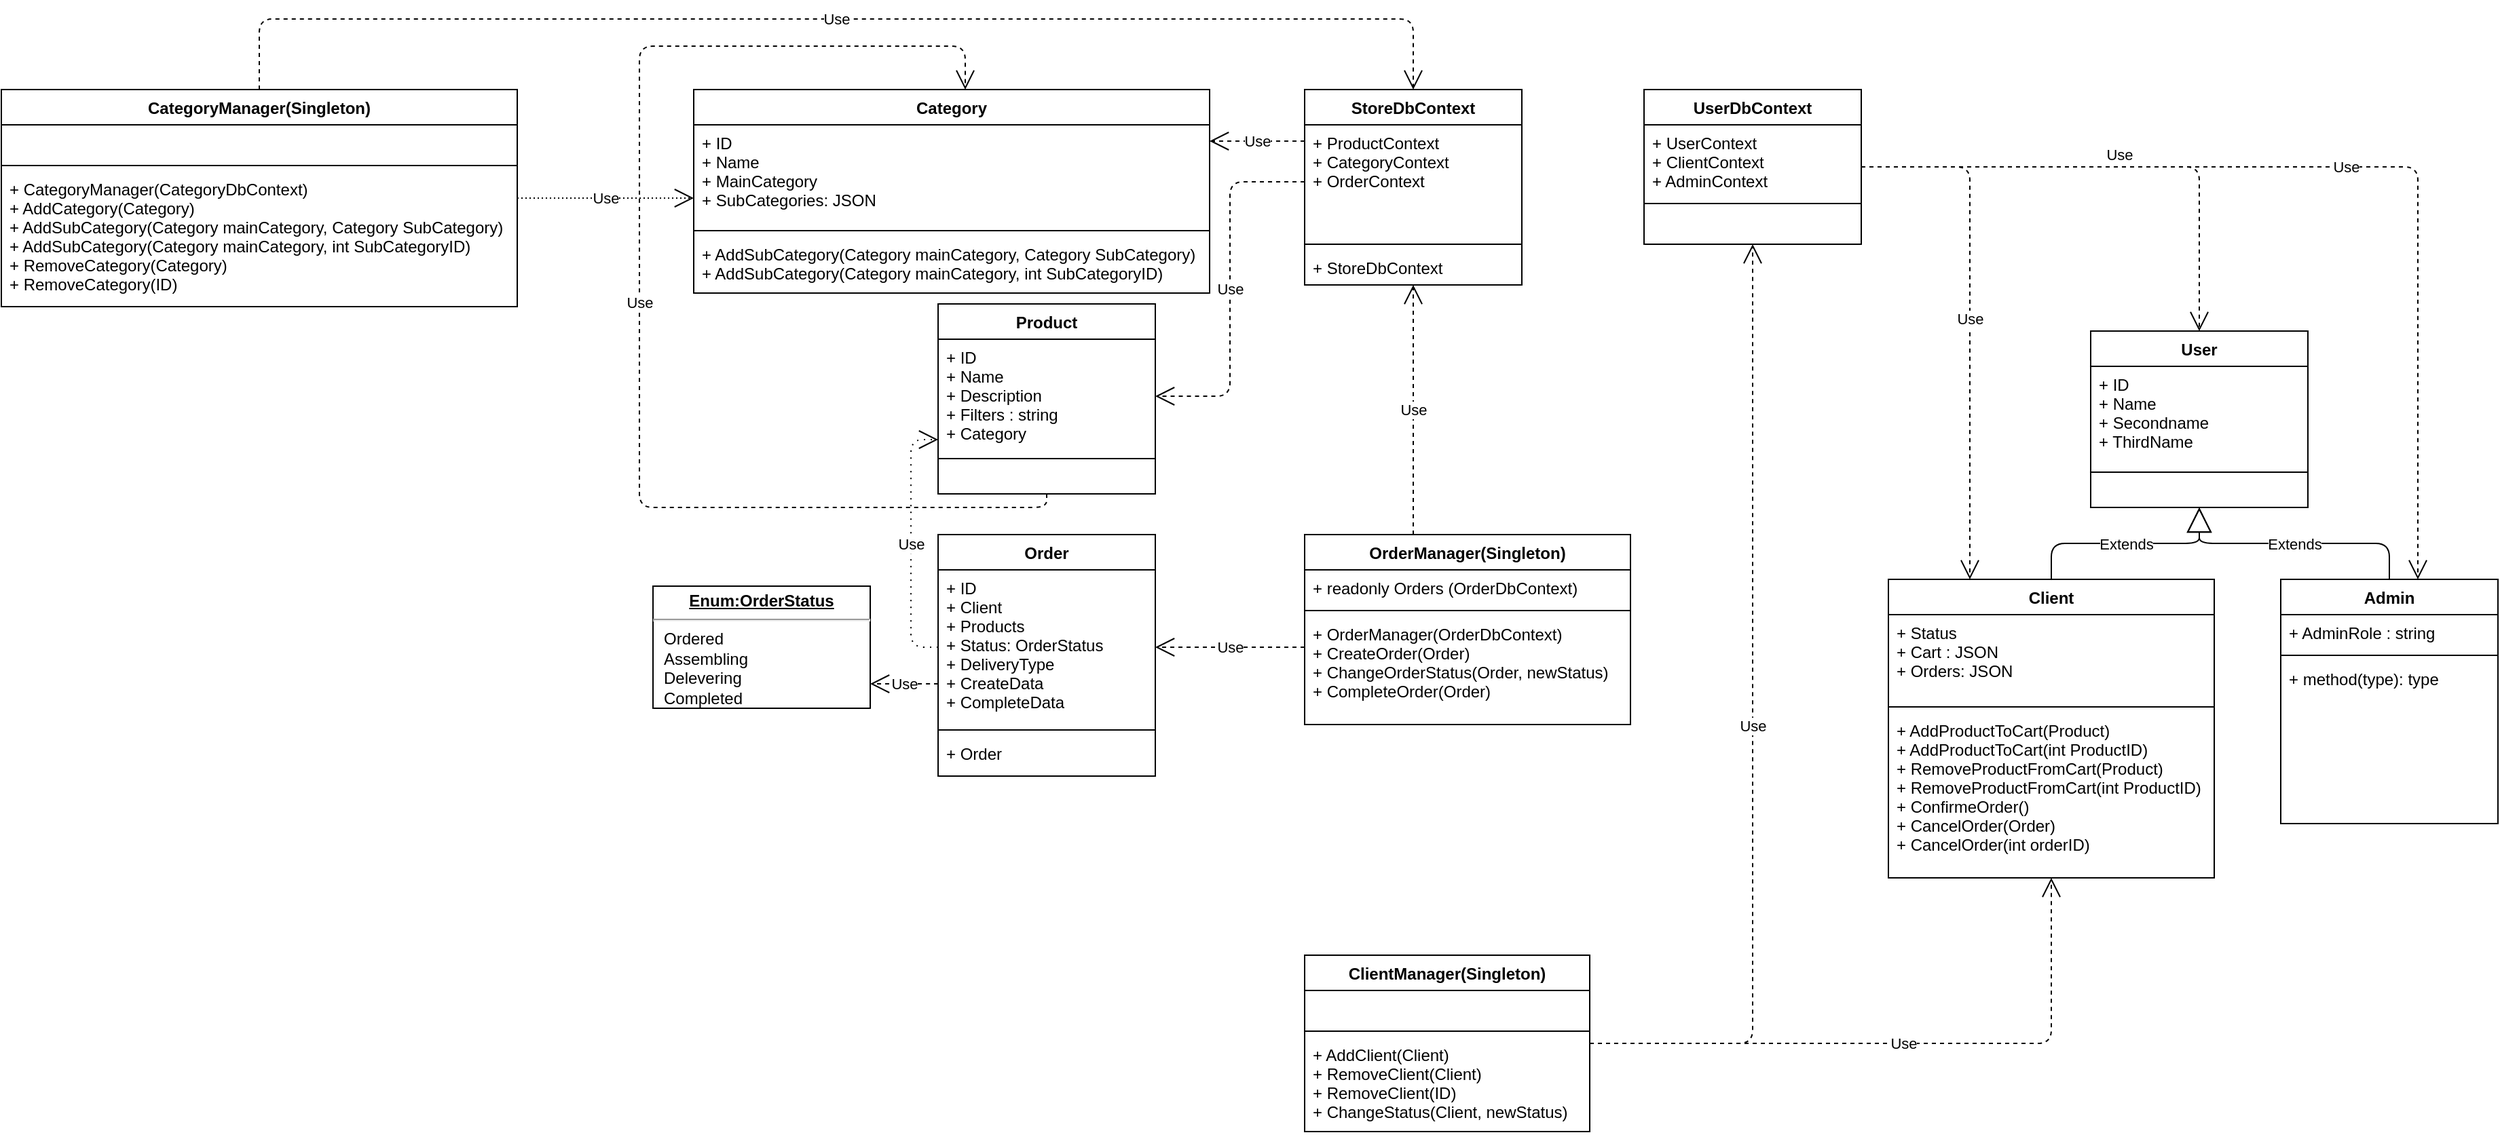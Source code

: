 <mxfile version="14.0.1" type="github">
  <diagram id="ccfgcRXVULgk-GNFtkvl" name="Page-1">
    <mxGraphModel dx="2208" dy="795" grid="1" gridSize="10" guides="1" tooltips="1" connect="1" arrows="1" fold="1" page="1" pageScale="1" pageWidth="827" pageHeight="1169" math="0" shadow="0">
      <root>
        <mxCell id="0" />
        <mxCell id="1" parent="0" />
        <mxCell id="t8-AK38QEtl_F5lhsWh6-1" value="Product" style="swimlane;fontStyle=1;align=center;verticalAlign=top;childLayout=stackLayout;horizontal=1;startSize=26;horizontalStack=0;resizeParent=1;resizeParentMax=0;resizeLast=0;collapsible=1;marginBottom=0;" parent="1" vertex="1">
          <mxGeometry x="370" y="270" width="160" height="140" as="geometry" />
        </mxCell>
        <mxCell id="t8-AK38QEtl_F5lhsWh6-2" value="+ ID&#xa;+ Name&#xa;+ Description&#xa;+ Filters : string&#xa;+ Category" style="text;strokeColor=none;fillColor=none;align=left;verticalAlign=top;spacingLeft=4;spacingRight=4;overflow=hidden;rotatable=0;points=[[0,0.5],[1,0.5]];portConstraint=eastwest;" parent="t8-AK38QEtl_F5lhsWh6-1" vertex="1">
          <mxGeometry y="26" width="160" height="84" as="geometry" />
        </mxCell>
        <mxCell id="t8-AK38QEtl_F5lhsWh6-3" value="" style="line;strokeWidth=1;fillColor=none;align=left;verticalAlign=middle;spacingTop=-1;spacingLeft=3;spacingRight=3;rotatable=0;labelPosition=right;points=[];portConstraint=eastwest;" parent="t8-AK38QEtl_F5lhsWh6-1" vertex="1">
          <mxGeometry y="110" width="160" height="8" as="geometry" />
        </mxCell>
        <mxCell id="t8-AK38QEtl_F5lhsWh6-4" value=" " style="text;strokeColor=none;fillColor=none;align=left;verticalAlign=top;spacingLeft=4;spacingRight=4;overflow=hidden;rotatable=0;points=[[0,0.5],[1,0.5]];portConstraint=eastwest;" parent="t8-AK38QEtl_F5lhsWh6-1" vertex="1">
          <mxGeometry y="118" width="160" height="22" as="geometry" />
        </mxCell>
        <mxCell id="xCEp696OU6FZXGWBjgtu-13" value="Category" style="swimlane;fontStyle=1;align=center;verticalAlign=top;childLayout=stackLayout;horizontal=1;startSize=26;horizontalStack=0;resizeParent=1;resizeParentMax=0;resizeLast=0;collapsible=1;marginBottom=0;" parent="1" vertex="1">
          <mxGeometry x="190" y="112" width="380" height="150" as="geometry" />
        </mxCell>
        <mxCell id="xCEp696OU6FZXGWBjgtu-14" value="+ ID&#xa;+ Name&#xa;+ MainCategory&#xa;+ SubCategories: JSON" style="text;strokeColor=none;fillColor=none;align=left;verticalAlign=top;spacingLeft=4;spacingRight=4;overflow=hidden;rotatable=0;points=[[0,0.5],[1,0.5]];portConstraint=eastwest;" parent="xCEp696OU6FZXGWBjgtu-13" vertex="1">
          <mxGeometry y="26" width="380" height="74" as="geometry" />
        </mxCell>
        <mxCell id="xCEp696OU6FZXGWBjgtu-15" value="" style="line;strokeWidth=1;fillColor=none;align=left;verticalAlign=middle;spacingTop=-1;spacingLeft=3;spacingRight=3;rotatable=0;labelPosition=right;points=[];portConstraint=eastwest;" parent="xCEp696OU6FZXGWBjgtu-13" vertex="1">
          <mxGeometry y="100" width="380" height="8" as="geometry" />
        </mxCell>
        <mxCell id="xCEp696OU6FZXGWBjgtu-16" value="+ AddSubCategory(Category mainCategory, Category SubCategory)&#xa;+ AddSubCategory(Category mainCategory, int SubCategoryID)" style="text;strokeColor=none;fillColor=none;align=left;verticalAlign=top;spacingLeft=4;spacingRight=4;overflow=hidden;rotatable=0;points=[[0,0.5],[1,0.5]];portConstraint=eastwest;" parent="xCEp696OU6FZXGWBjgtu-13" vertex="1">
          <mxGeometry y="108" width="380" height="42" as="geometry" />
        </mxCell>
        <mxCell id="Ko4EwIO6dEaTH60689tN-1" value="StoreDbContext" style="swimlane;fontStyle=1;align=center;verticalAlign=top;childLayout=stackLayout;horizontal=1;startSize=26;horizontalStack=0;resizeParent=1;resizeParentMax=0;resizeLast=0;collapsible=1;marginBottom=0;" parent="1" vertex="1">
          <mxGeometry x="640" y="112" width="160" height="144" as="geometry" />
        </mxCell>
        <mxCell id="Ko4EwIO6dEaTH60689tN-2" value="+ ProductContext&#xa;+ CategoryContext&#xa;+ OrderContext" style="text;strokeColor=none;fillColor=none;align=left;verticalAlign=top;spacingLeft=4;spacingRight=4;overflow=hidden;rotatable=0;points=[[0,0.5],[1,0.5]];portConstraint=eastwest;" parent="Ko4EwIO6dEaTH60689tN-1" vertex="1">
          <mxGeometry y="26" width="160" height="84" as="geometry" />
        </mxCell>
        <mxCell id="Ko4EwIO6dEaTH60689tN-3" value="" style="line;strokeWidth=1;fillColor=none;align=left;verticalAlign=middle;spacingTop=-1;spacingLeft=3;spacingRight=3;rotatable=0;labelPosition=right;points=[];portConstraint=eastwest;" parent="Ko4EwIO6dEaTH60689tN-1" vertex="1">
          <mxGeometry y="110" width="160" height="8" as="geometry" />
        </mxCell>
        <mxCell id="Ko4EwIO6dEaTH60689tN-4" value="+ StoreDbContext" style="text;strokeColor=none;fillColor=none;align=left;verticalAlign=top;spacingLeft=4;spacingRight=4;overflow=hidden;rotatable=0;points=[[0,0.5],[1,0.5]];portConstraint=eastwest;" parent="Ko4EwIO6dEaTH60689tN-1" vertex="1">
          <mxGeometry y="118" width="160" height="26" as="geometry" />
        </mxCell>
        <mxCell id="Ko4EwIO6dEaTH60689tN-9" value="User" style="swimlane;fontStyle=1;align=center;verticalAlign=top;childLayout=stackLayout;horizontal=1;startSize=26;horizontalStack=0;resizeParent=1;resizeParentMax=0;resizeLast=0;collapsible=1;marginBottom=0;" parent="1" vertex="1">
          <mxGeometry x="1219" y="290" width="160" height="130" as="geometry" />
        </mxCell>
        <mxCell id="Ko4EwIO6dEaTH60689tN-10" value="+ ID&#xa;+ Name&#xa;+ Secondname&#xa;+ ThirdName" style="text;strokeColor=none;fillColor=none;align=left;verticalAlign=top;spacingLeft=4;spacingRight=4;overflow=hidden;rotatable=0;points=[[0,0.5],[1,0.5]];portConstraint=eastwest;" parent="Ko4EwIO6dEaTH60689tN-9" vertex="1">
          <mxGeometry y="26" width="160" height="74" as="geometry" />
        </mxCell>
        <mxCell id="Ko4EwIO6dEaTH60689tN-11" value="" style="line;strokeWidth=1;fillColor=none;align=left;verticalAlign=middle;spacingTop=-1;spacingLeft=3;spacingRight=3;rotatable=0;labelPosition=right;points=[];portConstraint=eastwest;" parent="Ko4EwIO6dEaTH60689tN-9" vertex="1">
          <mxGeometry y="100" width="160" height="8" as="geometry" />
        </mxCell>
        <mxCell id="Ko4EwIO6dEaTH60689tN-12" value=" " style="text;strokeColor=none;fillColor=none;align=left;verticalAlign=top;spacingLeft=4;spacingRight=4;overflow=hidden;rotatable=0;points=[[0,0.5],[1,0.5]];portConstraint=eastwest;" parent="Ko4EwIO6dEaTH60689tN-9" vertex="1">
          <mxGeometry y="108" width="160" height="22" as="geometry" />
        </mxCell>
        <mxCell id="Ko4EwIO6dEaTH60689tN-13" value="Client" style="swimlane;fontStyle=1;align=center;verticalAlign=top;childLayout=stackLayout;horizontal=1;startSize=26;horizontalStack=0;resizeParent=1;resizeParentMax=0;resizeLast=0;collapsible=1;marginBottom=0;" parent="1" vertex="1">
          <mxGeometry x="1070" y="473" width="240" height="220" as="geometry" />
        </mxCell>
        <mxCell id="Ko4EwIO6dEaTH60689tN-14" value="+ Status&#xa;+ Cart : JSON&#xa;+ Orders: JSON" style="text;strokeColor=none;fillColor=none;align=left;verticalAlign=top;spacingLeft=4;spacingRight=4;overflow=hidden;rotatable=0;points=[[0,0.5],[1,0.5]];portConstraint=eastwest;" parent="Ko4EwIO6dEaTH60689tN-13" vertex="1">
          <mxGeometry y="26" width="240" height="64" as="geometry" />
        </mxCell>
        <mxCell id="Ko4EwIO6dEaTH60689tN-15" value="" style="line;strokeWidth=1;fillColor=none;align=left;verticalAlign=middle;spacingTop=-1;spacingLeft=3;spacingRight=3;rotatable=0;labelPosition=right;points=[];portConstraint=eastwest;" parent="Ko4EwIO6dEaTH60689tN-13" vertex="1">
          <mxGeometry y="90" width="240" height="8" as="geometry" />
        </mxCell>
        <mxCell id="Ko4EwIO6dEaTH60689tN-16" value="+ AddProductToCart(Product)&#xa;+ AddProductToCart(int ProductID)&#xa;+ RemoveProductFromCart(Product)&#xa;+ RemoveProductFromCart(int ProductID)&#xa;+ ConfirmeOrder()&#xa;+ CancelOrder(Order)&#xa;+ CancelOrder(int orderID)" style="text;strokeColor=none;fillColor=none;align=left;verticalAlign=top;spacingLeft=4;spacingRight=4;overflow=hidden;rotatable=0;points=[[0,0.5],[1,0.5]];portConstraint=eastwest;" parent="Ko4EwIO6dEaTH60689tN-13" vertex="1">
          <mxGeometry y="98" width="240" height="122" as="geometry" />
        </mxCell>
        <mxCell id="Ko4EwIO6dEaTH60689tN-17" value="Admin" style="swimlane;fontStyle=1;align=center;verticalAlign=top;childLayout=stackLayout;horizontal=1;startSize=26;horizontalStack=0;resizeParent=1;resizeParentMax=0;resizeLast=0;collapsible=1;marginBottom=0;" parent="1" vertex="1">
          <mxGeometry x="1359" y="473" width="160" height="180" as="geometry" />
        </mxCell>
        <mxCell id="Ko4EwIO6dEaTH60689tN-18" value="+ AdminRole : string" style="text;strokeColor=none;fillColor=none;align=left;verticalAlign=top;spacingLeft=4;spacingRight=4;overflow=hidden;rotatable=0;points=[[0,0.5],[1,0.5]];portConstraint=eastwest;" parent="Ko4EwIO6dEaTH60689tN-17" vertex="1">
          <mxGeometry y="26" width="160" height="26" as="geometry" />
        </mxCell>
        <mxCell id="Ko4EwIO6dEaTH60689tN-19" value="" style="line;strokeWidth=1;fillColor=none;align=left;verticalAlign=middle;spacingTop=-1;spacingLeft=3;spacingRight=3;rotatable=0;labelPosition=right;points=[];portConstraint=eastwest;" parent="Ko4EwIO6dEaTH60689tN-17" vertex="1">
          <mxGeometry y="52" width="160" height="8" as="geometry" />
        </mxCell>
        <mxCell id="Ko4EwIO6dEaTH60689tN-20" value="+ method(type): type" style="text;strokeColor=none;fillColor=none;align=left;verticalAlign=top;spacingLeft=4;spacingRight=4;overflow=hidden;rotatable=0;points=[[0,0.5],[1,0.5]];portConstraint=eastwest;" parent="Ko4EwIO6dEaTH60689tN-17" vertex="1">
          <mxGeometry y="60" width="160" height="120" as="geometry" />
        </mxCell>
        <mxCell id="Ko4EwIO6dEaTH60689tN-21" value="Extends" style="endArrow=block;endSize=16;endFill=0;html=1;edgeStyle=orthogonalEdgeStyle;" parent="1" source="Ko4EwIO6dEaTH60689tN-13" target="Ko4EwIO6dEaTH60689tN-9" edge="1">
          <mxGeometry width="160" relative="1" as="geometry">
            <mxPoint x="819" y="583" as="sourcePoint" />
            <mxPoint x="1299" y="473" as="targetPoint" />
          </mxGeometry>
        </mxCell>
        <mxCell id="Ko4EwIO6dEaTH60689tN-22" value="Extends" style="endArrow=block;endSize=16;endFill=0;html=1;edgeStyle=orthogonalEdgeStyle;" parent="1" source="Ko4EwIO6dEaTH60689tN-17" target="Ko4EwIO6dEaTH60689tN-9" edge="1">
          <mxGeometry width="160" relative="1" as="geometry">
            <mxPoint x="1339" y="473" as="sourcePoint" />
            <mxPoint x="1499" y="473" as="targetPoint" />
          </mxGeometry>
        </mxCell>
        <mxCell id="Ko4EwIO6dEaTH60689tN-31" value="Order" style="swimlane;fontStyle=1;align=center;verticalAlign=top;childLayout=stackLayout;horizontal=1;startSize=26;horizontalStack=0;resizeParent=1;resizeParentMax=0;resizeLast=0;collapsible=1;marginBottom=0;" parent="1" vertex="1">
          <mxGeometry x="370" y="440" width="160" height="178" as="geometry" />
        </mxCell>
        <mxCell id="Ko4EwIO6dEaTH60689tN-32" value="+ ID&#xa;+ Client&#xa;+ Products&#xa;+ Status: OrderStatus&#xa;+ DeliveryType&#xa;+ CreateData&#xa;+ CompleteData" style="text;strokeColor=none;fillColor=none;align=left;verticalAlign=top;spacingLeft=4;spacingRight=4;overflow=hidden;rotatable=0;points=[[0,0.5],[1,0.5]];portConstraint=eastwest;" parent="Ko4EwIO6dEaTH60689tN-31" vertex="1">
          <mxGeometry y="26" width="160" height="114" as="geometry" />
        </mxCell>
        <mxCell id="Ko4EwIO6dEaTH60689tN-33" value="" style="line;strokeWidth=1;fillColor=none;align=left;verticalAlign=middle;spacingTop=-1;spacingLeft=3;spacingRight=3;rotatable=0;labelPosition=right;points=[];portConstraint=eastwest;" parent="Ko4EwIO6dEaTH60689tN-31" vertex="1">
          <mxGeometry y="140" width="160" height="8" as="geometry" />
        </mxCell>
        <mxCell id="Ko4EwIO6dEaTH60689tN-34" value="+ Order" style="text;strokeColor=none;fillColor=none;align=left;verticalAlign=top;spacingLeft=4;spacingRight=4;overflow=hidden;rotatable=0;points=[[0,0.5],[1,0.5]];portConstraint=eastwest;" parent="Ko4EwIO6dEaTH60689tN-31" vertex="1">
          <mxGeometry y="148" width="160" height="30" as="geometry" />
        </mxCell>
        <mxCell id="5tQaKlca7w6gPAvnw7rY-1" value="&lt;p style=&quot;margin: 0px ; margin-top: 4px ; text-align: center ; text-decoration: underline&quot;&gt;&lt;b&gt;Enum:OrderStatus&lt;/b&gt;&lt;/p&gt;&lt;hr&gt;&lt;p style=&quot;margin: 0px ; margin-left: 8px&quot;&gt;Ordered&lt;br&gt;Assembling&lt;/p&gt;&lt;p style=&quot;margin: 0px ; margin-left: 8px&quot;&gt;Delevering&lt;/p&gt;&lt;p style=&quot;margin: 0px ; margin-left: 8px&quot;&gt;Completed&lt;/p&gt;" style="verticalAlign=top;align=left;overflow=fill;fontSize=12;fontFamily=Helvetica;html=1;" parent="1" vertex="1">
          <mxGeometry x="160" y="478" width="160" height="90" as="geometry" />
        </mxCell>
        <mxCell id="5tQaKlca7w6gPAvnw7rY-4" value="OrderManager(Singleton)" style="swimlane;fontStyle=1;align=center;verticalAlign=top;childLayout=stackLayout;horizontal=1;startSize=26;horizontalStack=0;resizeParent=1;resizeParentMax=0;resizeLast=0;collapsible=1;marginBottom=0;" parent="1" vertex="1">
          <mxGeometry x="640" y="440" width="240" height="140" as="geometry" />
        </mxCell>
        <mxCell id="5tQaKlca7w6gPAvnw7rY-5" value="+ readonly Orders (OrderDbContext)" style="text;strokeColor=none;fillColor=none;align=left;verticalAlign=top;spacingLeft=4;spacingRight=4;overflow=hidden;rotatable=0;points=[[0,0.5],[1,0.5]];portConstraint=eastwest;" parent="5tQaKlca7w6gPAvnw7rY-4" vertex="1">
          <mxGeometry y="26" width="240" height="26" as="geometry" />
        </mxCell>
        <mxCell id="5tQaKlca7w6gPAvnw7rY-6" value="" style="line;strokeWidth=1;fillColor=none;align=left;verticalAlign=middle;spacingTop=-1;spacingLeft=3;spacingRight=3;rotatable=0;labelPosition=right;points=[];portConstraint=eastwest;" parent="5tQaKlca7w6gPAvnw7rY-4" vertex="1">
          <mxGeometry y="52" width="240" height="8" as="geometry" />
        </mxCell>
        <mxCell id="5tQaKlca7w6gPAvnw7rY-7" value="+ OrderManager(OrderDbContext)&#xa;+ CreateOrder(Order)&#xa;+ ChangeOrderStatus(Order, newStatus)&#xa;+ CompleteOrder(Order)" style="text;strokeColor=none;fillColor=none;align=left;verticalAlign=top;spacingLeft=4;spacingRight=4;overflow=hidden;rotatable=0;points=[[0,0.5],[1,0.5]];portConstraint=eastwest;" parent="5tQaKlca7w6gPAvnw7rY-4" vertex="1">
          <mxGeometry y="60" width="240" height="80" as="geometry" />
        </mxCell>
        <mxCell id="5tQaKlca7w6gPAvnw7rY-8" value="Use" style="endArrow=open;endSize=12;dashed=1;html=1;edgeStyle=orthogonalEdgeStyle;" parent="1" source="Ko4EwIO6dEaTH60689tN-31" target="5tQaKlca7w6gPAvnw7rY-1" edge="1">
          <mxGeometry width="160" relative="1" as="geometry">
            <mxPoint x="220" y="660" as="sourcePoint" />
            <mxPoint x="380" y="660" as="targetPoint" />
            <Array as="points">
              <mxPoint x="360" y="550" />
              <mxPoint x="360" y="550" />
            </Array>
          </mxGeometry>
        </mxCell>
        <mxCell id="5tQaKlca7w6gPAvnw7rY-9" value="Use" style="endArrow=open;endSize=12;dashed=1;html=1;exitX=0;exitY=0.5;exitDx=0;exitDy=0;entryX=1;entryY=0.5;entryDx=0;entryDy=0;edgeStyle=orthogonalEdgeStyle;" parent="1" source="Ko4EwIO6dEaTH60689tN-2" target="t8-AK38QEtl_F5lhsWh6-2" edge="1">
          <mxGeometry width="160" relative="1" as="geometry">
            <mxPoint x="800" y="360" as="sourcePoint" />
            <mxPoint x="640" y="360" as="targetPoint" />
          </mxGeometry>
        </mxCell>
        <mxCell id="5tQaKlca7w6gPAvnw7rY-10" value="Use" style="endArrow=open;endSize=12;dashed=1;html=1;edgeStyle=orthogonalEdgeStyle;" parent="1" source="Ko4EwIO6dEaTH60689tN-1" target="xCEp696OU6FZXGWBjgtu-13" edge="1">
          <mxGeometry width="160" relative="1" as="geometry">
            <mxPoint x="700" y="160" as="sourcePoint" />
            <mxPoint x="540" y="160" as="targetPoint" />
            <Array as="points">
              <mxPoint x="600" y="150" />
              <mxPoint x="600" y="150" />
            </Array>
          </mxGeometry>
        </mxCell>
        <mxCell id="5tQaKlca7w6gPAvnw7rY-12" value="Use" style="endArrow=open;endSize=12;dashed=1;html=1;entryX=1;entryY=0.5;entryDx=0;entryDy=0;edgeStyle=orthogonalEdgeStyle;" parent="1" source="5tQaKlca7w6gPAvnw7rY-4" target="Ko4EwIO6dEaTH60689tN-32" edge="1">
          <mxGeometry width="160" relative="1" as="geometry">
            <mxPoint x="500" y="650" as="sourcePoint" />
            <mxPoint x="660" y="650" as="targetPoint" />
            <Array as="points">
              <mxPoint x="610" y="523" />
              <mxPoint x="610" y="523" />
            </Array>
          </mxGeometry>
        </mxCell>
        <mxCell id="5tQaKlca7w6gPAvnw7rY-13" value="Use" style="endArrow=open;endSize=12;dashed=1;html=1;edgeStyle=orthogonalEdgeStyle;dashPattern=1 4;" parent="1" source="Ko4EwIO6dEaTH60689tN-31" target="t8-AK38QEtl_F5lhsWh6-1" edge="1">
          <mxGeometry width="160" relative="1" as="geometry">
            <mxPoint x="190" y="390" as="sourcePoint" />
            <mxPoint x="350" y="390" as="targetPoint" />
            <Array as="points">
              <mxPoint x="350" y="523" />
              <mxPoint x="350" y="370" />
            </Array>
          </mxGeometry>
        </mxCell>
        <mxCell id="5tQaKlca7w6gPAvnw7rY-14" value="Use" style="endArrow=open;endSize=12;dashed=1;html=1;edgeStyle=orthogonalEdgeStyle;" parent="1" source="t8-AK38QEtl_F5lhsWh6-1" target="xCEp696OU6FZXGWBjgtu-13" edge="1">
          <mxGeometry width="160" relative="1" as="geometry">
            <mxPoint x="200" y="210" as="sourcePoint" />
            <mxPoint x="360" y="210" as="targetPoint" />
            <Array as="points">
              <mxPoint x="450" y="420" />
              <mxPoint x="150" y="420" />
              <mxPoint x="150" y="80" />
              <mxPoint x="390" y="80" />
            </Array>
          </mxGeometry>
        </mxCell>
        <mxCell id="5tQaKlca7w6gPAvnw7rY-19" value="CategoryManager(Singleton)" style="swimlane;fontStyle=1;align=center;verticalAlign=top;childLayout=stackLayout;horizontal=1;startSize=26;horizontalStack=0;resizeParent=1;resizeParentMax=0;resizeLast=0;collapsible=1;marginBottom=0;" parent="1" vertex="1">
          <mxGeometry x="-320" y="112" width="380" height="160" as="geometry" />
        </mxCell>
        <mxCell id="5tQaKlca7w6gPAvnw7rY-20" value=" " style="text;strokeColor=none;fillColor=none;align=left;verticalAlign=top;spacingLeft=4;spacingRight=4;overflow=hidden;rotatable=0;points=[[0,0.5],[1,0.5]];portConstraint=eastwest;" parent="5tQaKlca7w6gPAvnw7rY-19" vertex="1">
          <mxGeometry y="26" width="380" height="26" as="geometry" />
        </mxCell>
        <mxCell id="5tQaKlca7w6gPAvnw7rY-21" value="" style="line;strokeWidth=1;fillColor=none;align=left;verticalAlign=middle;spacingTop=-1;spacingLeft=3;spacingRight=3;rotatable=0;labelPosition=right;points=[];portConstraint=eastwest;" parent="5tQaKlca7w6gPAvnw7rY-19" vertex="1">
          <mxGeometry y="52" width="380" height="8" as="geometry" />
        </mxCell>
        <mxCell id="5tQaKlca7w6gPAvnw7rY-22" value="+ CategoryManager(CategoryDbContext)&#xa;+ AddCategory(Category)&#xa;+ AddSubCategory(Category mainCategory, Category SubCategory)&#xa;+ AddSubCategory(Category mainCategory, int SubCategoryID)&#xa;+ RemoveCategory(Category)&#xa;+ RemoveCategory(ID)" style="text;strokeColor=none;fillColor=none;align=left;verticalAlign=top;spacingLeft=4;spacingRight=4;overflow=hidden;rotatable=0;points=[[0,0.5],[1,0.5]];portConstraint=eastwest;" parent="5tQaKlca7w6gPAvnw7rY-19" vertex="1">
          <mxGeometry y="60" width="380" height="100" as="geometry" />
        </mxCell>
        <mxCell id="5tQaKlca7w6gPAvnw7rY-23" value="Use" style="endArrow=open;endSize=12;dashed=1;html=1;edgeStyle=orthogonalEdgeStyle;dashPattern=1 2;" parent="1" source="5tQaKlca7w6gPAvnw7rY-19" target="xCEp696OU6FZXGWBjgtu-13" edge="1">
          <mxGeometry width="160" relative="1" as="geometry">
            <mxPoint x="30" y="320" as="sourcePoint" />
            <mxPoint x="190" y="320" as="targetPoint" />
            <Array as="points">
              <mxPoint x="340" y="192" />
              <mxPoint x="340" y="192" />
            </Array>
          </mxGeometry>
        </mxCell>
        <mxCell id="LZfnMfzsvYv3BuPkElLu-1" value="ClientManager(Singleton)" style="swimlane;fontStyle=1;align=center;verticalAlign=top;childLayout=stackLayout;horizontal=1;startSize=26;horizontalStack=0;resizeParent=1;resizeParentMax=0;resizeLast=0;collapsible=1;marginBottom=0;" parent="1" vertex="1">
          <mxGeometry x="640" y="750" width="210" height="130" as="geometry" />
        </mxCell>
        <mxCell id="LZfnMfzsvYv3BuPkElLu-2" value=" " style="text;strokeColor=none;fillColor=none;align=left;verticalAlign=top;spacingLeft=4;spacingRight=4;overflow=hidden;rotatable=0;points=[[0,0.5],[1,0.5]];portConstraint=eastwest;" parent="LZfnMfzsvYv3BuPkElLu-1" vertex="1">
          <mxGeometry y="26" width="210" height="26" as="geometry" />
        </mxCell>
        <mxCell id="LZfnMfzsvYv3BuPkElLu-3" value="" style="line;strokeWidth=1;fillColor=none;align=left;verticalAlign=middle;spacingTop=-1;spacingLeft=3;spacingRight=3;rotatable=0;labelPosition=right;points=[];portConstraint=eastwest;" parent="LZfnMfzsvYv3BuPkElLu-1" vertex="1">
          <mxGeometry y="52" width="210" height="8" as="geometry" />
        </mxCell>
        <mxCell id="LZfnMfzsvYv3BuPkElLu-4" value="+ AddClient(Client)&#xa;+ RemoveClient(Client)&#xa;+ RemoveClient(ID)&#xa;+ ChangeStatus(Client, newStatus)" style="text;strokeColor=none;fillColor=none;align=left;verticalAlign=top;spacingLeft=4;spacingRight=4;overflow=hidden;rotatable=0;points=[[0,0.5],[1,0.5]];portConstraint=eastwest;" parent="LZfnMfzsvYv3BuPkElLu-1" vertex="1">
          <mxGeometry y="60" width="210" height="70" as="geometry" />
        </mxCell>
        <mxCell id="di18Ko3ceT_mm56ivmTr-1" value="Use" style="endArrow=open;endSize=12;dashed=1;html=1;edgeStyle=orthogonalEdgeStyle;" edge="1" parent="1" source="5tQaKlca7w6gPAvnw7rY-19" target="Ko4EwIO6dEaTH60689tN-1">
          <mxGeometry width="160" relative="1" as="geometry">
            <mxPoint x="70" y="80" as="sourcePoint" />
            <mxPoint x="230" y="80" as="targetPoint" />
            <Array as="points">
              <mxPoint x="-130" y="60" />
              <mxPoint x="720" y="60" />
            </Array>
          </mxGeometry>
        </mxCell>
        <mxCell id="di18Ko3ceT_mm56ivmTr-2" value="Use" style="endArrow=open;endSize=12;dashed=1;html=1;edgeStyle=orthogonalEdgeStyle;" edge="1" parent="1" source="5tQaKlca7w6gPAvnw7rY-4" target="Ko4EwIO6dEaTH60689tN-1">
          <mxGeometry width="160" relative="1" as="geometry">
            <mxPoint x="700" y="380" as="sourcePoint" />
            <mxPoint x="860" y="380" as="targetPoint" />
            <Array as="points">
              <mxPoint x="720" y="390" />
              <mxPoint x="720" y="390" />
            </Array>
          </mxGeometry>
        </mxCell>
        <mxCell id="di18Ko3ceT_mm56ivmTr-4" value="UserDbContext" style="swimlane;fontStyle=1;align=center;verticalAlign=top;childLayout=stackLayout;horizontal=1;startSize=26;horizontalStack=0;resizeParent=1;resizeParentMax=0;resizeLast=0;collapsible=1;marginBottom=0;" vertex="1" parent="1">
          <mxGeometry x="890" y="112" width="160" height="114" as="geometry" />
        </mxCell>
        <mxCell id="di18Ko3ceT_mm56ivmTr-5" value="+ UserContext&#xa;+ ClientContext&#xa;+ AdminContext" style="text;strokeColor=none;fillColor=none;align=left;verticalAlign=top;spacingLeft=4;spacingRight=4;overflow=hidden;rotatable=0;points=[[0,0.5],[1,0.5]];portConstraint=eastwest;" vertex="1" parent="di18Ko3ceT_mm56ivmTr-4">
          <mxGeometry y="26" width="160" height="54" as="geometry" />
        </mxCell>
        <mxCell id="di18Ko3ceT_mm56ivmTr-6" value="" style="line;strokeWidth=1;fillColor=none;align=left;verticalAlign=middle;spacingTop=-1;spacingLeft=3;spacingRight=3;rotatable=0;labelPosition=right;points=[];portConstraint=eastwest;" vertex="1" parent="di18Ko3ceT_mm56ivmTr-4">
          <mxGeometry y="80" width="160" height="8" as="geometry" />
        </mxCell>
        <mxCell id="di18Ko3ceT_mm56ivmTr-7" value=" " style="text;strokeColor=none;fillColor=none;align=left;verticalAlign=top;spacingLeft=4;spacingRight=4;overflow=hidden;rotatable=0;points=[[0,0.5],[1,0.5]];portConstraint=eastwest;" vertex="1" parent="di18Ko3ceT_mm56ivmTr-4">
          <mxGeometry y="88" width="160" height="26" as="geometry" />
        </mxCell>
        <mxCell id="di18Ko3ceT_mm56ivmTr-8" value="Use" style="endArrow=open;endSize=12;dashed=1;html=1;edgeStyle=orthogonalEdgeStyle;" edge="1" parent="1" source="di18Ko3ceT_mm56ivmTr-4" target="Ko4EwIO6dEaTH60689tN-9">
          <mxGeometry x="0.027" y="9" width="160" relative="1" as="geometry">
            <mxPoint x="1140" y="150" as="sourcePoint" />
            <mxPoint x="1300" y="150" as="targetPoint" />
            <mxPoint as="offset" />
          </mxGeometry>
        </mxCell>
        <mxCell id="di18Ko3ceT_mm56ivmTr-9" value="Use" style="endArrow=open;endSize=12;dashed=1;html=1;edgeStyle=orthogonalEdgeStyle;" edge="1" parent="1" source="di18Ko3ceT_mm56ivmTr-4" target="Ko4EwIO6dEaTH60689tN-13">
          <mxGeometry width="160" relative="1" as="geometry">
            <mxPoint x="1090" y="100" as="sourcePoint" />
            <mxPoint x="1250" y="100" as="targetPoint" />
            <Array as="points">
              <mxPoint x="1130" y="169" />
            </Array>
          </mxGeometry>
        </mxCell>
        <mxCell id="di18Ko3ceT_mm56ivmTr-10" value="Use" style="endArrow=open;endSize=12;dashed=1;html=1;edgeStyle=orthogonalEdgeStyle;" edge="1" parent="1" source="di18Ko3ceT_mm56ivmTr-4" target="Ko4EwIO6dEaTH60689tN-17">
          <mxGeometry width="160" relative="1" as="geometry">
            <mxPoint x="1220" y="100" as="sourcePoint" />
            <mxPoint x="1380" y="100" as="targetPoint" />
            <Array as="points">
              <mxPoint x="1460" y="169" />
            </Array>
          </mxGeometry>
        </mxCell>
        <mxCell id="di18Ko3ceT_mm56ivmTr-11" value="Use" style="endArrow=open;endSize=12;dashed=1;html=1;edgeStyle=orthogonalEdgeStyle;" edge="1" parent="1" source="LZfnMfzsvYv3BuPkElLu-1" target="di18Ko3ceT_mm56ivmTr-4">
          <mxGeometry width="160" relative="1" as="geometry">
            <mxPoint x="920" y="550" as="sourcePoint" />
            <mxPoint x="1080" y="550" as="targetPoint" />
          </mxGeometry>
        </mxCell>
        <mxCell id="di18Ko3ceT_mm56ivmTr-12" value="Use" style="endArrow=open;endSize=12;dashed=1;html=1;edgeStyle=orthogonalEdgeStyle;" edge="1" parent="1" source="LZfnMfzsvYv3BuPkElLu-1" target="Ko4EwIO6dEaTH60689tN-13">
          <mxGeometry width="160" relative="1" as="geometry">
            <mxPoint x="1000" y="600" as="sourcePoint" />
            <mxPoint x="1160" y="600" as="targetPoint" />
          </mxGeometry>
        </mxCell>
      </root>
    </mxGraphModel>
  </diagram>
</mxfile>
